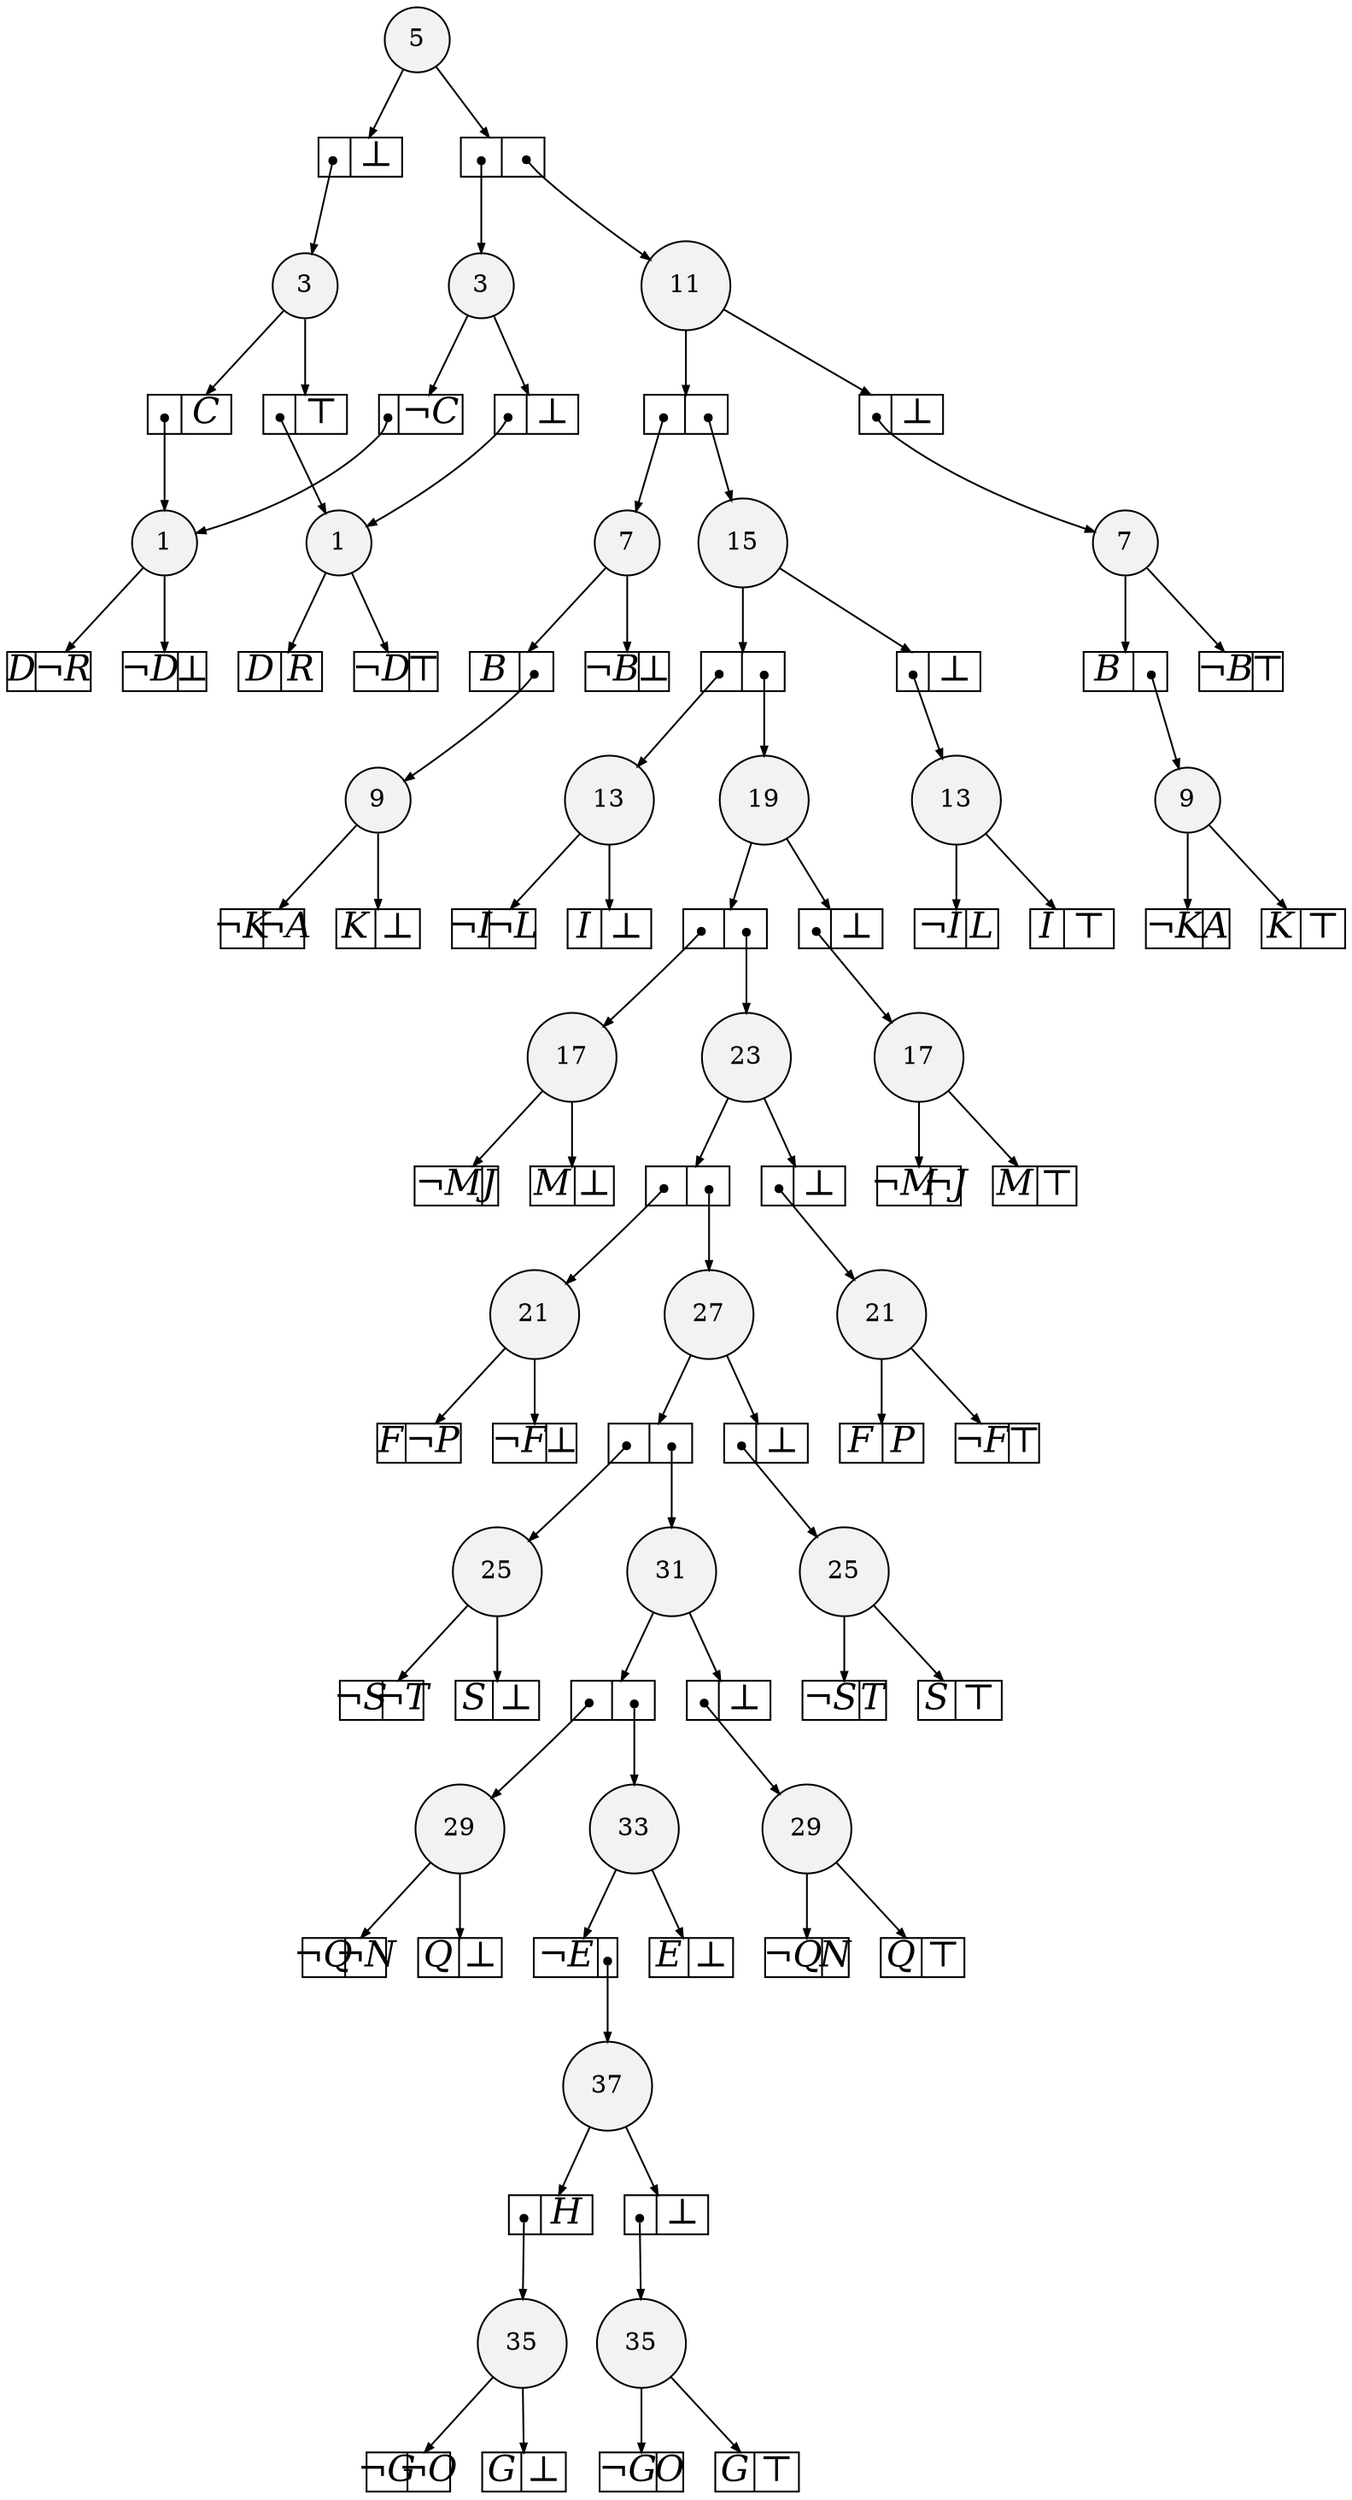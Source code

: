 
digraph sdd {

overlap=false

{rank=same; n5035 }
{rank=same; n5032 n5034 }
{rank=same; n5036 }
{rank=same; n5132 }
{rank=same; n5130 n5131 }
{rank=same; n5135 }
{rank=same; n5129 n5133 }
{rank=same; n5141 }
{rank=same; n5093 n5140 }
{rank=same; n5143 }
{rank=same; n4351 n5142 }
{rank=same; n5151 }
{rank=same; n3589 n5150 }
{rank=same; n5156 }
{rank=same; n4555 n4560 }
{rank=same; n4996 n5155 }
{rank=same; n5171 }
{rank=same; n3342 n5168 }
{rank=same; n3339 n3341 }

n5035 [label= "37",style=filled,fillcolor=gray95,shape=circle,height=.25,width=.25]; 
n5035e0
      [label= "<L>|<R>H",
      shape=record,
      fontsize=20,
      fontname="Times-Italic",
      fillcolor=white,
      style=filled,
      fixedsize=true,
      height=.30, 
      width=.65];

n5035->n5035e0 [arrowsize=.50];
n5035e0:L:c->n5032 [arrowsize=.50,tailclip=false,arrowtail=dot,dir=both];
n5035e1
      [label= "<L>|<R>&#8869;",
      shape=record,
      fontsize=20,
      fontname="Times-Italic",
      fillcolor=white,
      style=filled,
      fixedsize=true,
      height=.30, 
      width=.65];

n5035->n5035e1 [arrowsize=.50];
n5035e1:L:c->n5034 [arrowsize=.50,tailclip=false,arrowtail=dot,dir=both];
n5032 [label= "35",style=filled,fillcolor=gray95,shape=circle,height=.25,width=.25]; 
n5032e0
      [label= "<L>&not;G|<R>&not;O",
      shape=record,
      fontsize=20,
      fontname="Times-Italic",
      fillcolor=white,
      style=filled,
      fixedsize=true,
      height=.30, 
      width=.65];

n5032->n5032e0 [arrowsize=.50];
n5032e1
      [label= "<L>G|<R>&#8869;",
      shape=record,
      fontsize=20,
      fontname="Times-Italic",
      fillcolor=white,
      style=filled,
      fixedsize=true,
      height=.30, 
      width=.65];

n5032->n5032e1 [arrowsize=.50];
n5034 [label= "35",style=filled,fillcolor=gray95,shape=circle,height=.25,width=.25]; 
n5034e0
      [label= "<L>&not;G|<R>O",
      shape=record,
      fontsize=20,
      fontname="Times-Italic",
      fillcolor=white,
      style=filled,
      fixedsize=true,
      height=.30, 
      width=.65];

n5034->n5034e0 [arrowsize=.50];
n5034e1
      [label= "<L>G|<R>&#8868;",
      shape=record,
      fontsize=20,
      fontname="Times-Italic",
      fillcolor=white,
      style=filled,
      fixedsize=true,
      height=.30, 
      width=.65];

n5034->n5034e1 [arrowsize=.50];
n5036 [label= "33",style=filled,fillcolor=gray95,shape=circle,height=.25,width=.25]; 
n5036e0
      [label= "<L>&not;E|<R>",
      shape=record,
      fontsize=20,
      fontname="Times-Italic",
      fillcolor=white,
      style=filled,
      fixedsize=true,
      height=.30, 
      width=.65];

n5036->n5036e0 [arrowsize=.50];
n5036e0:R:c->n5035 [arrowsize=.50,tailclip=false,arrowtail=dot,dir=both];
n5036e1
      [label= "<L>E|<R>&#8869;",
      shape=record,
      fontsize=20,
      fontname="Times-Italic",
      fillcolor=white,
      style=filled,
      fixedsize=true,
      height=.30, 
      width=.65];

n5036->n5036e1 [arrowsize=.50];
n5132 [label= "31",style=filled,fillcolor=gray95,shape=circle,height=.25,width=.25]; 
n5132e0
      [label= "<L>|<R>",
      shape=record,
      fontsize=20,
      fontname="Times-Italic",
      fillcolor=white,
      style=filled,
      fixedsize=true,
      height=.30, 
      width=.65];

n5132->n5132e0 [arrowsize=.50];
n5132e0:L:c->n5130 [arrowsize=.50,tailclip=false,arrowtail=dot,dir=both];
n5132e0:R:c->n5036 [arrowsize=.50,tailclip=false,arrowtail=dot,dir=both];
n5132e1
      [label= "<L>|<R>&#8869;",
      shape=record,
      fontsize=20,
      fontname="Times-Italic",
      fillcolor=white,
      style=filled,
      fixedsize=true,
      height=.30, 
      width=.65];

n5132->n5132e1 [arrowsize=.50];
n5132e1:L:c->n5131 [arrowsize=.50,tailclip=false,arrowtail=dot,dir=both];
n5130 [label= "29",style=filled,fillcolor=gray95,shape=circle,height=.25,width=.25]; 
n5130e0
      [label= "<L>&not;Q|<R>&not;N",
      shape=record,
      fontsize=20,
      fontname="Times-Italic",
      fillcolor=white,
      style=filled,
      fixedsize=true,
      height=.30, 
      width=.65];

n5130->n5130e0 [arrowsize=.50];
n5130e1
      [label= "<L>Q|<R>&#8869;",
      shape=record,
      fontsize=20,
      fontname="Times-Italic",
      fillcolor=white,
      style=filled,
      fixedsize=true,
      height=.30, 
      width=.65];

n5130->n5130e1 [arrowsize=.50];
n5131 [label= "29",style=filled,fillcolor=gray95,shape=circle,height=.25,width=.25]; 
n5131e0
      [label= "<L>&not;Q|<R>N",
      shape=record,
      fontsize=20,
      fontname="Times-Italic",
      fillcolor=white,
      style=filled,
      fixedsize=true,
      height=.30, 
      width=.65];

n5131->n5131e0 [arrowsize=.50];
n5131e1
      [label= "<L>Q|<R>&#8868;",
      shape=record,
      fontsize=20,
      fontname="Times-Italic",
      fillcolor=white,
      style=filled,
      fixedsize=true,
      height=.30, 
      width=.65];

n5131->n5131e1 [arrowsize=.50];
n5135 [label= "27",style=filled,fillcolor=gray95,shape=circle,height=.25,width=.25]; 
n5135e0
      [label= "<L>|<R>",
      shape=record,
      fontsize=20,
      fontname="Times-Italic",
      fillcolor=white,
      style=filled,
      fixedsize=true,
      height=.30, 
      width=.65];

n5135->n5135e0 [arrowsize=.50];
n5135e0:L:c->n5129 [arrowsize=.50,tailclip=false,arrowtail=dot,dir=both];
n5135e0:R:c->n5132 [arrowsize=.50,tailclip=false,arrowtail=dot,dir=both];
n5135e1
      [label= "<L>|<R>&#8869;",
      shape=record,
      fontsize=20,
      fontname="Times-Italic",
      fillcolor=white,
      style=filled,
      fixedsize=true,
      height=.30, 
      width=.65];

n5135->n5135e1 [arrowsize=.50];
n5135e1:L:c->n5133 [arrowsize=.50,tailclip=false,arrowtail=dot,dir=both];
n5129 [label= "25",style=filled,fillcolor=gray95,shape=circle,height=.25,width=.25]; 
n5129e0
      [label= "<L>&not;S|<R>&not;T",
      shape=record,
      fontsize=20,
      fontname="Times-Italic",
      fillcolor=white,
      style=filled,
      fixedsize=true,
      height=.30, 
      width=.65];

n5129->n5129e0 [arrowsize=.50];
n5129e1
      [label= "<L>S|<R>&#8869;",
      shape=record,
      fontsize=20,
      fontname="Times-Italic",
      fillcolor=white,
      style=filled,
      fixedsize=true,
      height=.30, 
      width=.65];

n5129->n5129e1 [arrowsize=.50];
n5133 [label= "25",style=filled,fillcolor=gray95,shape=circle,height=.25,width=.25]; 
n5133e0
      [label= "<L>&not;S|<R>T",
      shape=record,
      fontsize=20,
      fontname="Times-Italic",
      fillcolor=white,
      style=filled,
      fixedsize=true,
      height=.30, 
      width=.65];

n5133->n5133e0 [arrowsize=.50];
n5133e1
      [label= "<L>S|<R>&#8868;",
      shape=record,
      fontsize=20,
      fontname="Times-Italic",
      fillcolor=white,
      style=filled,
      fixedsize=true,
      height=.30, 
      width=.65];

n5133->n5133e1 [arrowsize=.50];
n5141 [label= "23",style=filled,fillcolor=gray95,shape=circle,height=.25,width=.25]; 
n5141e0
      [label= "<L>|<R>",
      shape=record,
      fontsize=20,
      fontname="Times-Italic",
      fillcolor=white,
      style=filled,
      fixedsize=true,
      height=.30, 
      width=.65];

n5141->n5141e0 [arrowsize=.50];
n5141e0:L:c->n5093 [arrowsize=.50,tailclip=false,arrowtail=dot,dir=both];
n5141e0:R:c->n5135 [arrowsize=.50,tailclip=false,arrowtail=dot,dir=both];
n5141e1
      [label= "<L>|<R>&#8869;",
      shape=record,
      fontsize=20,
      fontname="Times-Italic",
      fillcolor=white,
      style=filled,
      fixedsize=true,
      height=.30, 
      width=.65];

n5141->n5141e1 [arrowsize=.50];
n5141e1:L:c->n5140 [arrowsize=.50,tailclip=false,arrowtail=dot,dir=both];
n5093 [label= "21",style=filled,fillcolor=gray95,shape=circle,height=.25,width=.25]; 
n5093e0
      [label= "<L>F|<R>&not;P",
      shape=record,
      fontsize=20,
      fontname="Times-Italic",
      fillcolor=white,
      style=filled,
      fixedsize=true,
      height=.30, 
      width=.65];

n5093->n5093e0 [arrowsize=.50];
n5093e1
      [label= "<L>&not;F|<R>&#8869;",
      shape=record,
      fontsize=20,
      fontname="Times-Italic",
      fillcolor=white,
      style=filled,
      fixedsize=true,
      height=.30, 
      width=.65];

n5093->n5093e1 [arrowsize=.50];
n5140 [label= "21",style=filled,fillcolor=gray95,shape=circle,height=.25,width=.25]; 
n5140e0
      [label= "<L>F|<R>P",
      shape=record,
      fontsize=20,
      fontname="Times-Italic",
      fillcolor=white,
      style=filled,
      fixedsize=true,
      height=.30, 
      width=.65];

n5140->n5140e0 [arrowsize=.50];
n5140e1
      [label= "<L>&not;F|<R>&#8868;",
      shape=record,
      fontsize=20,
      fontname="Times-Italic",
      fillcolor=white,
      style=filled,
      fixedsize=true,
      height=.30, 
      width=.65];

n5140->n5140e1 [arrowsize=.50];
n5143 [label= "19",style=filled,fillcolor=gray95,shape=circle,height=.25,width=.25]; 
n5143e0
      [label= "<L>|<R>",
      shape=record,
      fontsize=20,
      fontname="Times-Italic",
      fillcolor=white,
      style=filled,
      fixedsize=true,
      height=.30, 
      width=.65];

n5143->n5143e0 [arrowsize=.50];
n5143e0:L:c->n4351 [arrowsize=.50,tailclip=false,arrowtail=dot,dir=both];
n5143e0:R:c->n5141 [arrowsize=.50,tailclip=false,arrowtail=dot,dir=both];
n5143e1
      [label= "<L>|<R>&#8869;",
      shape=record,
      fontsize=20,
      fontname="Times-Italic",
      fillcolor=white,
      style=filled,
      fixedsize=true,
      height=.30, 
      width=.65];

n5143->n5143e1 [arrowsize=.50];
n5143e1:L:c->n5142 [arrowsize=.50,tailclip=false,arrowtail=dot,dir=both];
n4351 [label= "17",style=filled,fillcolor=gray95,shape=circle,height=.25,width=.25]; 
n4351e0
      [label= "<L>&not;M|<R>J",
      shape=record,
      fontsize=20,
      fontname="Times-Italic",
      fillcolor=white,
      style=filled,
      fixedsize=true,
      height=.30, 
      width=.65];

n4351->n4351e0 [arrowsize=.50];
n4351e1
      [label= "<L>M|<R>&#8869;",
      shape=record,
      fontsize=20,
      fontname="Times-Italic",
      fillcolor=white,
      style=filled,
      fixedsize=true,
      height=.30, 
      width=.65];

n4351->n4351e1 [arrowsize=.50];
n5142 [label= "17",style=filled,fillcolor=gray95,shape=circle,height=.25,width=.25]; 
n5142e0
      [label= "<L>&not;M|<R>&not;J",
      shape=record,
      fontsize=20,
      fontname="Times-Italic",
      fillcolor=white,
      style=filled,
      fixedsize=true,
      height=.30, 
      width=.65];

n5142->n5142e0 [arrowsize=.50];
n5142e1
      [label= "<L>M|<R>&#8868;",
      shape=record,
      fontsize=20,
      fontname="Times-Italic",
      fillcolor=white,
      style=filled,
      fixedsize=true,
      height=.30, 
      width=.65];

n5142->n5142e1 [arrowsize=.50];
n5151 [label= "15",style=filled,fillcolor=gray95,shape=circle,height=.25,width=.25]; 
n5151e0
      [label= "<L>|<R>",
      shape=record,
      fontsize=20,
      fontname="Times-Italic",
      fillcolor=white,
      style=filled,
      fixedsize=true,
      height=.30, 
      width=.65];

n5151->n5151e0 [arrowsize=.50];
n5151e0:L:c->n3589 [arrowsize=.50,tailclip=false,arrowtail=dot,dir=both];
n5151e0:R:c->n5143 [arrowsize=.50,tailclip=false,arrowtail=dot,dir=both];
n5151e1
      [label= "<L>|<R>&#8869;",
      shape=record,
      fontsize=20,
      fontname="Times-Italic",
      fillcolor=white,
      style=filled,
      fixedsize=true,
      height=.30, 
      width=.65];

n5151->n5151e1 [arrowsize=.50];
n5151e1:L:c->n5150 [arrowsize=.50,tailclip=false,arrowtail=dot,dir=both];
n3589 [label= "13",style=filled,fillcolor=gray95,shape=circle,height=.25,width=.25]; 
n3589e0
      [label= "<L>&not;I|<R>&not;L",
      shape=record,
      fontsize=20,
      fontname="Times-Italic",
      fillcolor=white,
      style=filled,
      fixedsize=true,
      height=.30, 
      width=.65];

n3589->n3589e0 [arrowsize=.50];
n3589e1
      [label= "<L>I|<R>&#8869;",
      shape=record,
      fontsize=20,
      fontname="Times-Italic",
      fillcolor=white,
      style=filled,
      fixedsize=true,
      height=.30, 
      width=.65];

n3589->n3589e1 [arrowsize=.50];
n5150 [label= "13",style=filled,fillcolor=gray95,shape=circle,height=.25,width=.25]; 
n5150e0
      [label= "<L>&not;I|<R>L",
      shape=record,
      fontsize=20,
      fontname="Times-Italic",
      fillcolor=white,
      style=filled,
      fixedsize=true,
      height=.30, 
      width=.65];

n5150->n5150e0 [arrowsize=.50];
n5150e1
      [label= "<L>I|<R>&#8868;",
      shape=record,
      fontsize=20,
      fontname="Times-Italic",
      fillcolor=white,
      style=filled,
      fixedsize=true,
      height=.30, 
      width=.65];

n5150->n5150e1 [arrowsize=.50];
n5156 [label= "11",style=filled,fillcolor=gray95,shape=circle,height=.25,width=.25]; 
n5156e0
      [label= "<L>|<R>",
      shape=record,
      fontsize=20,
      fontname="Times-Italic",
      fillcolor=white,
      style=filled,
      fixedsize=true,
      height=.30, 
      width=.65];

n5156->n5156e0 [arrowsize=.50];
n5156e0:L:c->n4996 [arrowsize=.50,tailclip=false,arrowtail=dot,dir=both];
n5156e0:R:c->n5151 [arrowsize=.50,tailclip=false,arrowtail=dot,dir=both];
n5156e1
      [label= "<L>|<R>&#8869;",
      shape=record,
      fontsize=20,
      fontname="Times-Italic",
      fillcolor=white,
      style=filled,
      fixedsize=true,
      height=.30, 
      width=.65];

n5156->n5156e1 [arrowsize=.50];
n5156e1:L:c->n5155 [arrowsize=.50,tailclip=false,arrowtail=dot,dir=both];
n4555 [label= "9",style=filled,fillcolor=gray95,shape=circle,height=.25,width=.25]; 
n4555e0
      [label= "<L>&not;K|<R>&not;A",
      shape=record,
      fontsize=20,
      fontname="Times-Italic",
      fillcolor=white,
      style=filled,
      fixedsize=true,
      height=.30, 
      width=.65];

n4555->n4555e0 [arrowsize=.50];
n4555e1
      [label= "<L>K|<R>&#8869;",
      shape=record,
      fontsize=20,
      fontname="Times-Italic",
      fillcolor=white,
      style=filled,
      fixedsize=true,
      height=.30, 
      width=.65];

n4555->n4555e1 [arrowsize=.50];
n4560 [label= "9",style=filled,fillcolor=gray95,shape=circle,height=.25,width=.25]; 
n4560e0
      [label= "<L>&not;K|<R>A",
      shape=record,
      fontsize=20,
      fontname="Times-Italic",
      fillcolor=white,
      style=filled,
      fixedsize=true,
      height=.30, 
      width=.65];

n4560->n4560e0 [arrowsize=.50];
n4560e1
      [label= "<L>K|<R>&#8868;",
      shape=record,
      fontsize=20,
      fontname="Times-Italic",
      fillcolor=white,
      style=filled,
      fixedsize=true,
      height=.30, 
      width=.65];

n4560->n4560e1 [arrowsize=.50];
n4996 [label= "7",style=filled,fillcolor=gray95,shape=circle,height=.25,width=.25]; 
n4996e0
      [label= "<L>B|<R>",
      shape=record,
      fontsize=20,
      fontname="Times-Italic",
      fillcolor=white,
      style=filled,
      fixedsize=true,
      height=.30, 
      width=.65];

n4996->n4996e0 [arrowsize=.50];
n4996e0:R:c->n4555 [arrowsize=.50,tailclip=false,arrowtail=dot,dir=both];
n4996e1
      [label= "<L>&not;B|<R>&#8869;",
      shape=record,
      fontsize=20,
      fontname="Times-Italic",
      fillcolor=white,
      style=filled,
      fixedsize=true,
      height=.30, 
      width=.65];

n4996->n4996e1 [arrowsize=.50];
n5155 [label= "7",style=filled,fillcolor=gray95,shape=circle,height=.25,width=.25]; 
n5155e0
      [label= "<L>B|<R>",
      shape=record,
      fontsize=20,
      fontname="Times-Italic",
      fillcolor=white,
      style=filled,
      fixedsize=true,
      height=.30, 
      width=.65];

n5155->n5155e0 [arrowsize=.50];
n5155e0:R:c->n4560 [arrowsize=.50,tailclip=false,arrowtail=dot,dir=both];
n5155e1
      [label= "<L>&not;B|<R>&#8868;",
      shape=record,
      fontsize=20,
      fontname="Times-Italic",
      fillcolor=white,
      style=filled,
      fixedsize=true,
      height=.30, 
      width=.65];

n5155->n5155e1 [arrowsize=.50];
n5171 [label= "5",style=filled,fillcolor=gray95,shape=circle,height=.25,width=.25]; 
n5171e0
      [label= "<L>|<R>",
      shape=record,
      fontsize=20,
      fontname="Times-Italic",
      fillcolor=white,
      style=filled,
      fixedsize=true,
      height=.30, 
      width=.65];

n5171->n5171e0 [arrowsize=.50];
n5171e0:L:c->n3342 [arrowsize=.50,tailclip=false,arrowtail=dot,dir=both];
n5171e0:R:c->n5156 [arrowsize=.50,tailclip=false,arrowtail=dot,dir=both];
n5171e1
      [label= "<L>|<R>&#8869;",
      shape=record,
      fontsize=20,
      fontname="Times-Italic",
      fillcolor=white,
      style=filled,
      fixedsize=true,
      height=.30, 
      width=.65];

n5171->n5171e1 [arrowsize=.50];
n5171e1:L:c->n5168 [arrowsize=.50,tailclip=false,arrowtail=dot,dir=both];
n3342 [label= "3",style=filled,fillcolor=gray95,shape=circle,height=.25,width=.25]; 
n3342e0
      [label= "<L>|<R>&not;C",
      shape=record,
      fontsize=20,
      fontname="Times-Italic",
      fillcolor=white,
      style=filled,
      fixedsize=true,
      height=.30, 
      width=.65];

n3342->n3342e0 [arrowsize=.50];
n3342e0:L:c->n3339 [arrowsize=.50,tailclip=false,arrowtail=dot,dir=both];
n3342e1
      [label= "<L>|<R>&#8869;",
      shape=record,
      fontsize=20,
      fontname="Times-Italic",
      fillcolor=white,
      style=filled,
      fixedsize=true,
      height=.30, 
      width=.65];

n3342->n3342e1 [arrowsize=.50];
n3342e1:L:c->n3341 [arrowsize=.50,tailclip=false,arrowtail=dot,dir=both];
n5168 [label= "3",style=filled,fillcolor=gray95,shape=circle,height=.25,width=.25]; 
n5168e0
      [label= "<L>|<R>C",
      shape=record,
      fontsize=20,
      fontname="Times-Italic",
      fillcolor=white,
      style=filled,
      fixedsize=true,
      height=.30, 
      width=.65];

n5168->n5168e0 [arrowsize=.50];
n5168e0:L:c->n3339 [arrowsize=.50,tailclip=false,arrowtail=dot,dir=both];
n5168e1
      [label= "<L>|<R>&#8868;",
      shape=record,
      fontsize=20,
      fontname="Times-Italic",
      fillcolor=white,
      style=filled,
      fixedsize=true,
      height=.30, 
      width=.65];

n5168->n5168e1 [arrowsize=.50];
n5168e1:L:c->n3341 [arrowsize=.50,tailclip=false,arrowtail=dot,dir=both];
n3339 [label= "1",style=filled,fillcolor=gray95,shape=circle,height=.25,width=.25]; 
n3339e0
      [label= "<L>D|<R>&not;R",
      shape=record,
      fontsize=20,
      fontname="Times-Italic",
      fillcolor=white,
      style=filled,
      fixedsize=true,
      height=.30, 
      width=.65];

n3339->n3339e0 [arrowsize=.50];
n3339e1
      [label= "<L>&not;D|<R>&#8869;",
      shape=record,
      fontsize=20,
      fontname="Times-Italic",
      fillcolor=white,
      style=filled,
      fixedsize=true,
      height=.30, 
      width=.65];

n3339->n3339e1 [arrowsize=.50];
n3341 [label= "1",style=filled,fillcolor=gray95,shape=circle,height=.25,width=.25]; 
n3341e0
      [label= "<L>D|<R>R",
      shape=record,
      fontsize=20,
      fontname="Times-Italic",
      fillcolor=white,
      style=filled,
      fixedsize=true,
      height=.30, 
      width=.65];

n3341->n3341e0 [arrowsize=.50];
n3341e1
      [label= "<L>&not;D|<R>&#8868;",
      shape=record,
      fontsize=20,
      fontname="Times-Italic",
      fillcolor=white,
      style=filled,
      fixedsize=true,
      height=.30, 
      width=.65];

n3341->n3341e1 [arrowsize=.50];


}